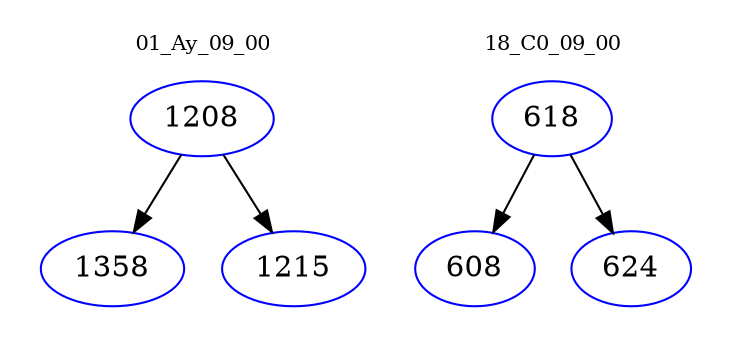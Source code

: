 digraph{
subgraph cluster_0 {
color = white
label = "01_Ay_09_00";
fontsize=10;
T0_1208 [label="1208", color="blue"]
T0_1208 -> T0_1358 [color="black"]
T0_1358 [label="1358", color="blue"]
T0_1208 -> T0_1215 [color="black"]
T0_1215 [label="1215", color="blue"]
}
subgraph cluster_1 {
color = white
label = "18_C0_09_00";
fontsize=10;
T1_618 [label="618", color="blue"]
T1_618 -> T1_608 [color="black"]
T1_608 [label="608", color="blue"]
T1_618 -> T1_624 [color="black"]
T1_624 [label="624", color="blue"]
}
}
